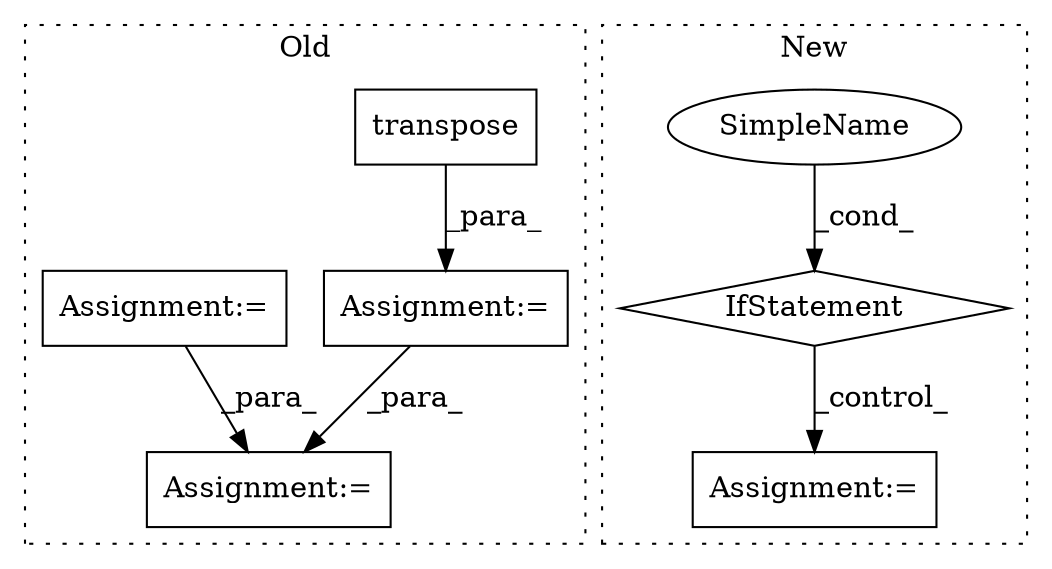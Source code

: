 digraph G {
subgraph cluster0 {
1 [label="transpose" a="32" s="990,1034" l="15,2" shape="box"];
3 [label="Assignment:=" a="7" s="1046" l="1" shape="box"];
6 [label="Assignment:=" a="7" s="862" l="5" shape="box"];
7 [label="Assignment:=" a="7" s="980" l="1" shape="box"];
label = "Old";
style="dotted";
}
subgraph cluster1 {
2 [label="IfStatement" a="25" s="1901,1937" l="4,2" shape="diamond"];
4 [label="Assignment:=" a="7" s="2203" l="1" shape="box"];
5 [label="SimpleName" a="42" s="" l="" shape="ellipse"];
label = "New";
style="dotted";
}
1 -> 7 [label="_para_"];
2 -> 4 [label="_control_"];
5 -> 2 [label="_cond_"];
6 -> 3 [label="_para_"];
7 -> 3 [label="_para_"];
}